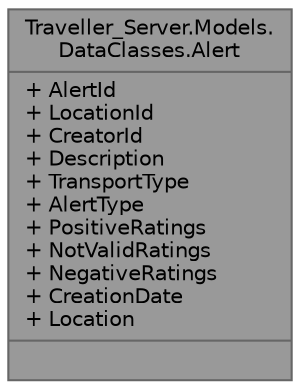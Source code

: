 digraph "Traveller_Server.Models.DataClasses.Alert"
{
 // LATEX_PDF_SIZE
  bgcolor="transparent";
  edge [fontname=Helvetica,fontsize=10,labelfontname=Helvetica,labelfontsize=10];
  node [fontname=Helvetica,fontsize=10,shape=box,height=0.2,width=0.4];
  Node1 [shape=record,label="{Traveller_Server.Models.\lDataClasses.Alert\n|+ AlertId\l+ LocationId\l+ CreatorId\l+ Description\l+ TransportType\l+ AlertType\l+ PositiveRatings\l+ NotValidRatings\l+ NegativeRatings\l+ CreationDate\l+ Location\l|}",height=0.2,width=0.4,color="gray40", fillcolor="grey60", style="filled", fontcolor="black",tooltip="Alert data class. Represents a social alert to warn others users of certain conditions,..."];
}
